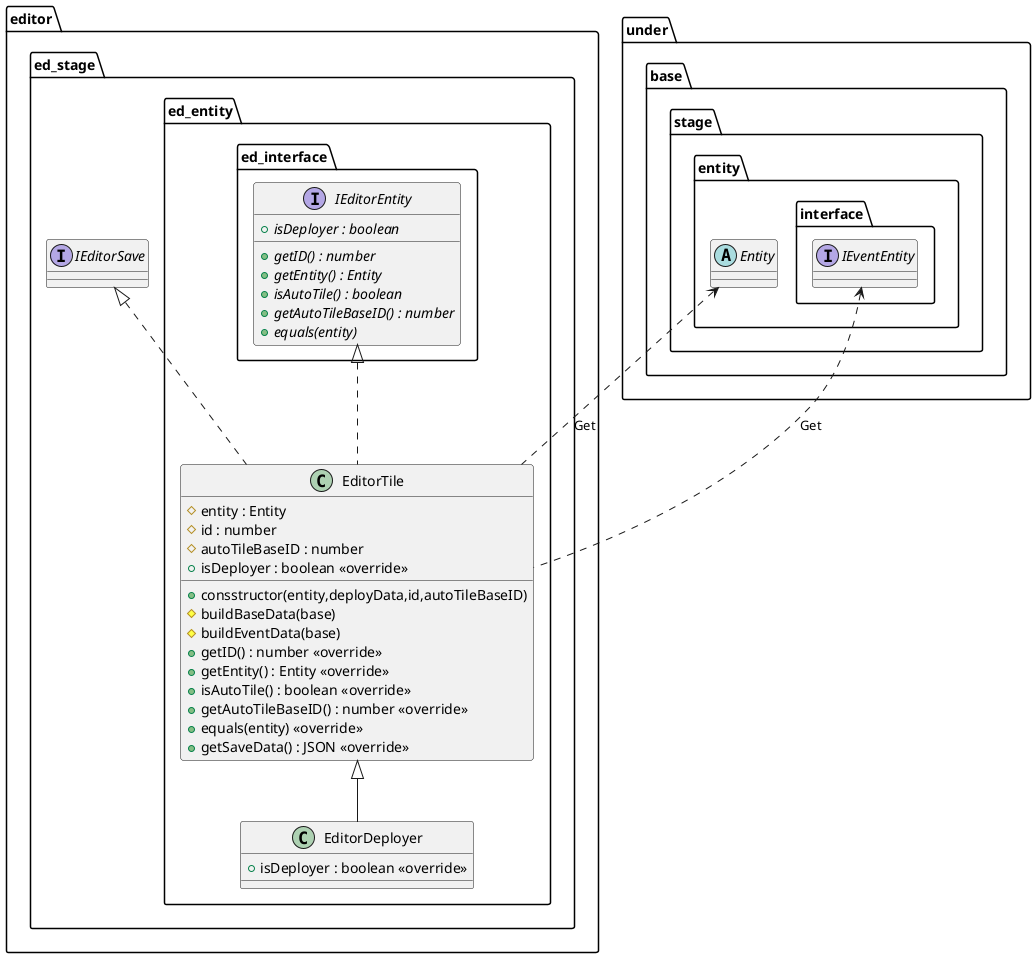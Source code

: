 @startuml EditorElement

package editor {
    package ed_stage {
        package ed_entity {
            class EditorTile {
                +consstructor(entity,deployData,id,autoTileBaseID)
                #entity : Entity
                #id : number
                #autoTileBaseID : number
                #buildBaseData(base)
                #buildEventData(base)
                +getID() : number <<override>>
                +getEntity() : Entity <<override>>
                +isAutoTile() : boolean <<override>>
                +getAutoTileBaseID() : number <<override>>
                +equals(entity) <<override>>
                +isDeployer : boolean <<override>>
                +getSaveData() : JSON <<override>>
            }
            class EditorDeployer {
                +isDeployer : boolean <<override>>
            }
            package ed_interface {
                interface IEditorEntity {
                    {abstract} +getID() : number
                    {abstract} +getEntity() : Entity
                    {abstract} +isAutoTile() : boolean
                    {abstract} +getAutoTileBaseID() : number
                    {abstract} +equals(entity)
                    {abstract} +isDeployer : boolean
                }
            }
        }
    }
}

package under {
    package base {
        package stage {
            package entity {
                abstract Entity
                package interface {
                    interface IEventEntity
                }
            }
        }
    }
}

package editor {
    package ed_stage {
        interface IEditorSave
    }
}

Entity <.. EditorTile : Get
IEventEntity <.. EditorTile : Get

IEditorEntity <|.. EditorTile
IEditorSave <|.. EditorTile
EditorTile <|-- EditorDeployer

@enduml
